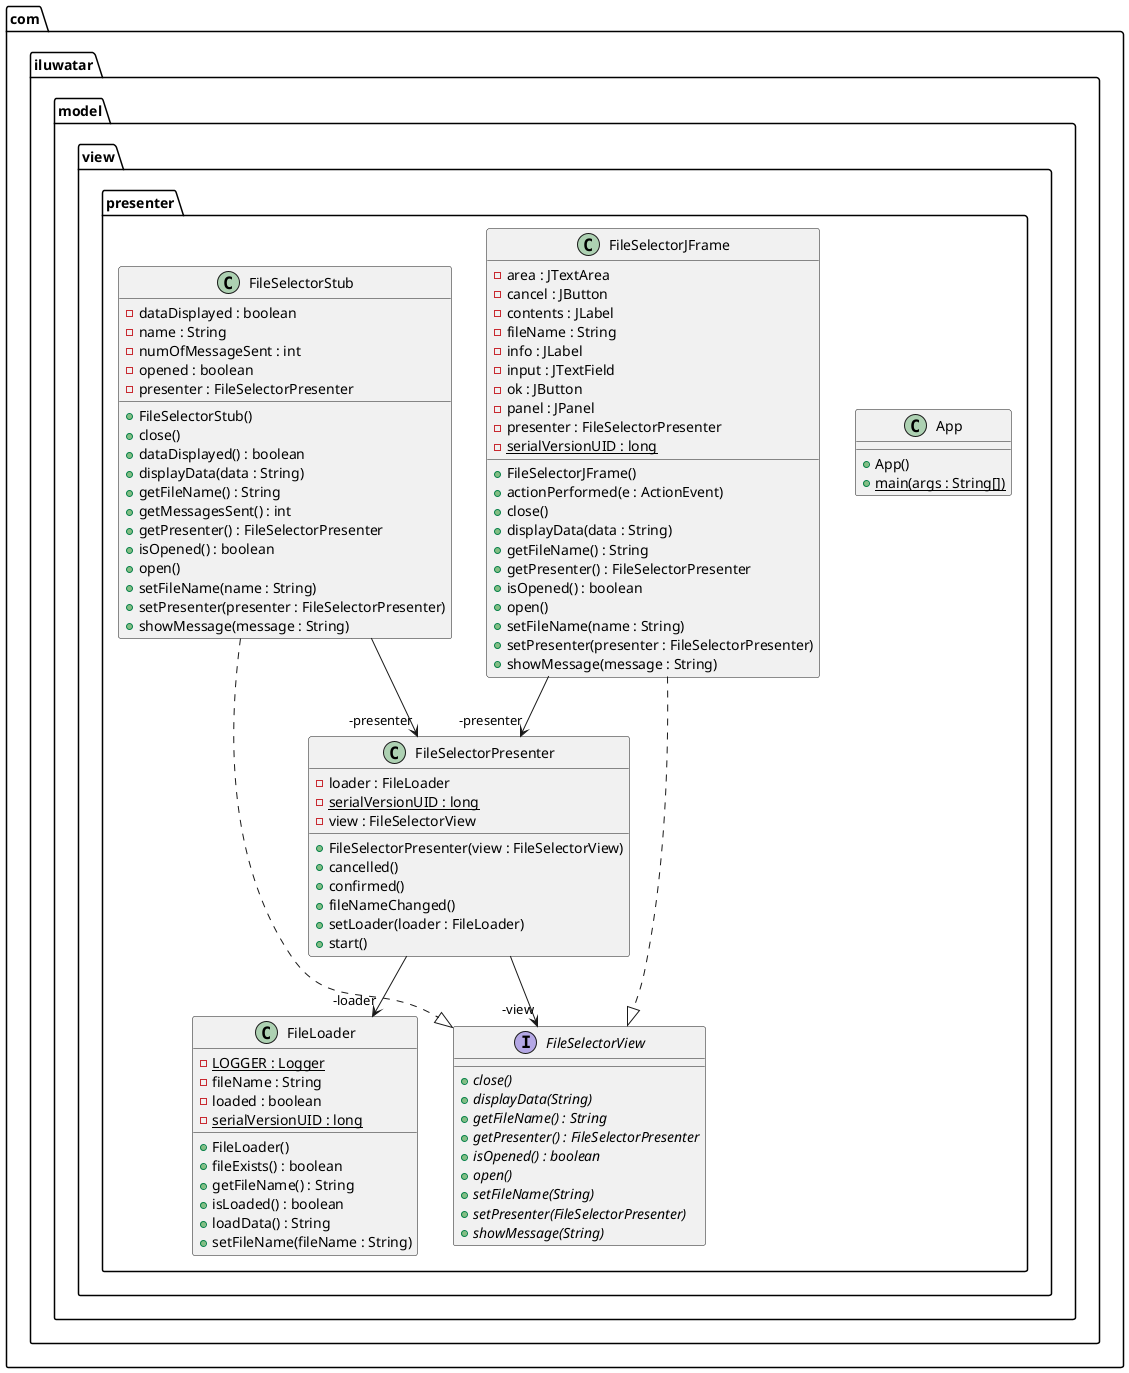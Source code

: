 @startuml
package com.iluwatar.model.view.presenter {
  class App {
    + App()
    + main(args : String[]) {static}
  }
  class FileLoader {
    - LOGGER : Logger {static}
    - fileName : String
    - loaded : boolean
    - serialVersionUID : long {static}
    + FileLoader()
    + fileExists() : boolean
    + getFileName() : String
    + isLoaded() : boolean
    + loadData() : String
    + setFileName(fileName : String)
  }
  class FileSelectorJFrame {
    - area : JTextArea
    - cancel : JButton
    - contents : JLabel
    - fileName : String
    - info : JLabel
    - input : JTextField
    - ok : JButton
    - panel : JPanel
    - presenter : FileSelectorPresenter
    - serialVersionUID : long {static}
    + FileSelectorJFrame()
    + actionPerformed(e : ActionEvent)
    + close()
    + displayData(data : String)
    + getFileName() : String
    + getPresenter() : FileSelectorPresenter
    + isOpened() : boolean
    + open()
    + setFileName(name : String)
    + setPresenter(presenter : FileSelectorPresenter)
    + showMessage(message : String)
  }
  class FileSelectorPresenter {
    - loader : FileLoader
    - serialVersionUID : long {static}
    - view : FileSelectorView
    + FileSelectorPresenter(view : FileSelectorView)
    + cancelled()
    + confirmed()
    + fileNameChanged()
    + setLoader(loader : FileLoader)
    + start()
  }
  class FileSelectorStub {
    - dataDisplayed : boolean
    - name : String
    - numOfMessageSent : int
    - opened : boolean
    - presenter : FileSelectorPresenter
    + FileSelectorStub()
    + close()
    + dataDisplayed() : boolean
    + displayData(data : String)
    + getFileName() : String
    + getMessagesSent() : int
    + getPresenter() : FileSelectorPresenter
    + isOpened() : boolean
    + open()
    + setFileName(name : String)
    + setPresenter(presenter : FileSelectorPresenter)
    + showMessage(message : String)
  }
  interface FileSelectorView {
    + close() {abstract}
    + displayData(String) {abstract}
    + getFileName() : String {abstract}
    + getPresenter() : FileSelectorPresenter {abstract}
    + isOpened() : boolean {abstract}
    + open() {abstract}
    + setFileName(String) {abstract}
    + setPresenter(FileSelectorPresenter) {abstract}
    + showMessage(String) {abstract}
  }
}
FileSelectorJFrame -->  "-presenter" FileSelectorPresenter
FileSelectorStub -->  "-presenter" FileSelectorPresenter
FileSelectorPresenter -->  "-view" FileSelectorView
FileSelectorPresenter -->  "-loader" FileLoader
FileSelectorJFrame ..|> FileSelectorView 
FileSelectorStub ..|> FileSelectorView 
@enduml